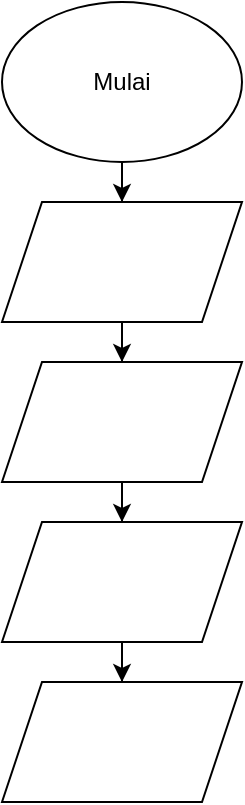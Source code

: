 <mxfile version="21.2.0" type="github">
  <diagram name="Page-1" id="ShFIhhemz_dtFN3ZtkvF">
    <mxGraphModel dx="819" dy="458" grid="1" gridSize="10" guides="1" tooltips="1" connect="1" arrows="1" fold="1" page="1" pageScale="1" pageWidth="850" pageHeight="1100" math="0" shadow="0">
      <root>
        <mxCell id="0" />
        <mxCell id="1" parent="0" />
        <mxCell id="kRu6uW_Due6m5XEY9rZ7-4" style="edgeStyle=orthogonalEdgeStyle;rounded=0;orthogonalLoop=1;jettySize=auto;html=1;" edge="1" parent="1" source="kRu6uW_Due6m5XEY9rZ7-1" target="kRu6uW_Due6m5XEY9rZ7-3">
          <mxGeometry relative="1" as="geometry" />
        </mxCell>
        <mxCell id="kRu6uW_Due6m5XEY9rZ7-1" value="Mulai" style="ellipse;whiteSpace=wrap;html=1;" vertex="1" parent="1">
          <mxGeometry x="40" y="60" width="120" height="80" as="geometry" />
        </mxCell>
        <mxCell id="kRu6uW_Due6m5XEY9rZ7-7" value="" style="edgeStyle=orthogonalEdgeStyle;rounded=0;orthogonalLoop=1;jettySize=auto;html=1;" edge="1" parent="1" source="kRu6uW_Due6m5XEY9rZ7-3" target="kRu6uW_Due6m5XEY9rZ7-6">
          <mxGeometry relative="1" as="geometry" />
        </mxCell>
        <mxCell id="kRu6uW_Due6m5XEY9rZ7-3" value="" style="shape=parallelogram;perimeter=parallelogramPerimeter;whiteSpace=wrap;html=1;fixedSize=1;" vertex="1" parent="1">
          <mxGeometry x="40" y="160" width="120" height="60" as="geometry" />
        </mxCell>
        <mxCell id="kRu6uW_Due6m5XEY9rZ7-10" value="" style="edgeStyle=orthogonalEdgeStyle;rounded=0;orthogonalLoop=1;jettySize=auto;html=1;" edge="1" parent="1" source="kRu6uW_Due6m5XEY9rZ7-6" target="kRu6uW_Due6m5XEY9rZ7-9">
          <mxGeometry relative="1" as="geometry" />
        </mxCell>
        <mxCell id="kRu6uW_Due6m5XEY9rZ7-6" value="" style="shape=parallelogram;perimeter=parallelogramPerimeter;whiteSpace=wrap;html=1;fixedSize=1;" vertex="1" parent="1">
          <mxGeometry x="40" y="240" width="120" height="60" as="geometry" />
        </mxCell>
        <mxCell id="kRu6uW_Due6m5XEY9rZ7-12" value="" style="edgeStyle=orthogonalEdgeStyle;rounded=0;orthogonalLoop=1;jettySize=auto;html=1;" edge="1" parent="1" source="kRu6uW_Due6m5XEY9rZ7-9" target="kRu6uW_Due6m5XEY9rZ7-11">
          <mxGeometry relative="1" as="geometry" />
        </mxCell>
        <mxCell id="kRu6uW_Due6m5XEY9rZ7-9" value="" style="shape=parallelogram;perimeter=parallelogramPerimeter;whiteSpace=wrap;html=1;fixedSize=1;" vertex="1" parent="1">
          <mxGeometry x="40" y="320" width="120" height="60" as="geometry" />
        </mxCell>
        <mxCell id="kRu6uW_Due6m5XEY9rZ7-11" value="" style="shape=parallelogram;perimeter=parallelogramPerimeter;whiteSpace=wrap;html=1;fixedSize=1;" vertex="1" parent="1">
          <mxGeometry x="40" y="400" width="120" height="60" as="geometry" />
        </mxCell>
      </root>
    </mxGraphModel>
  </diagram>
</mxfile>

